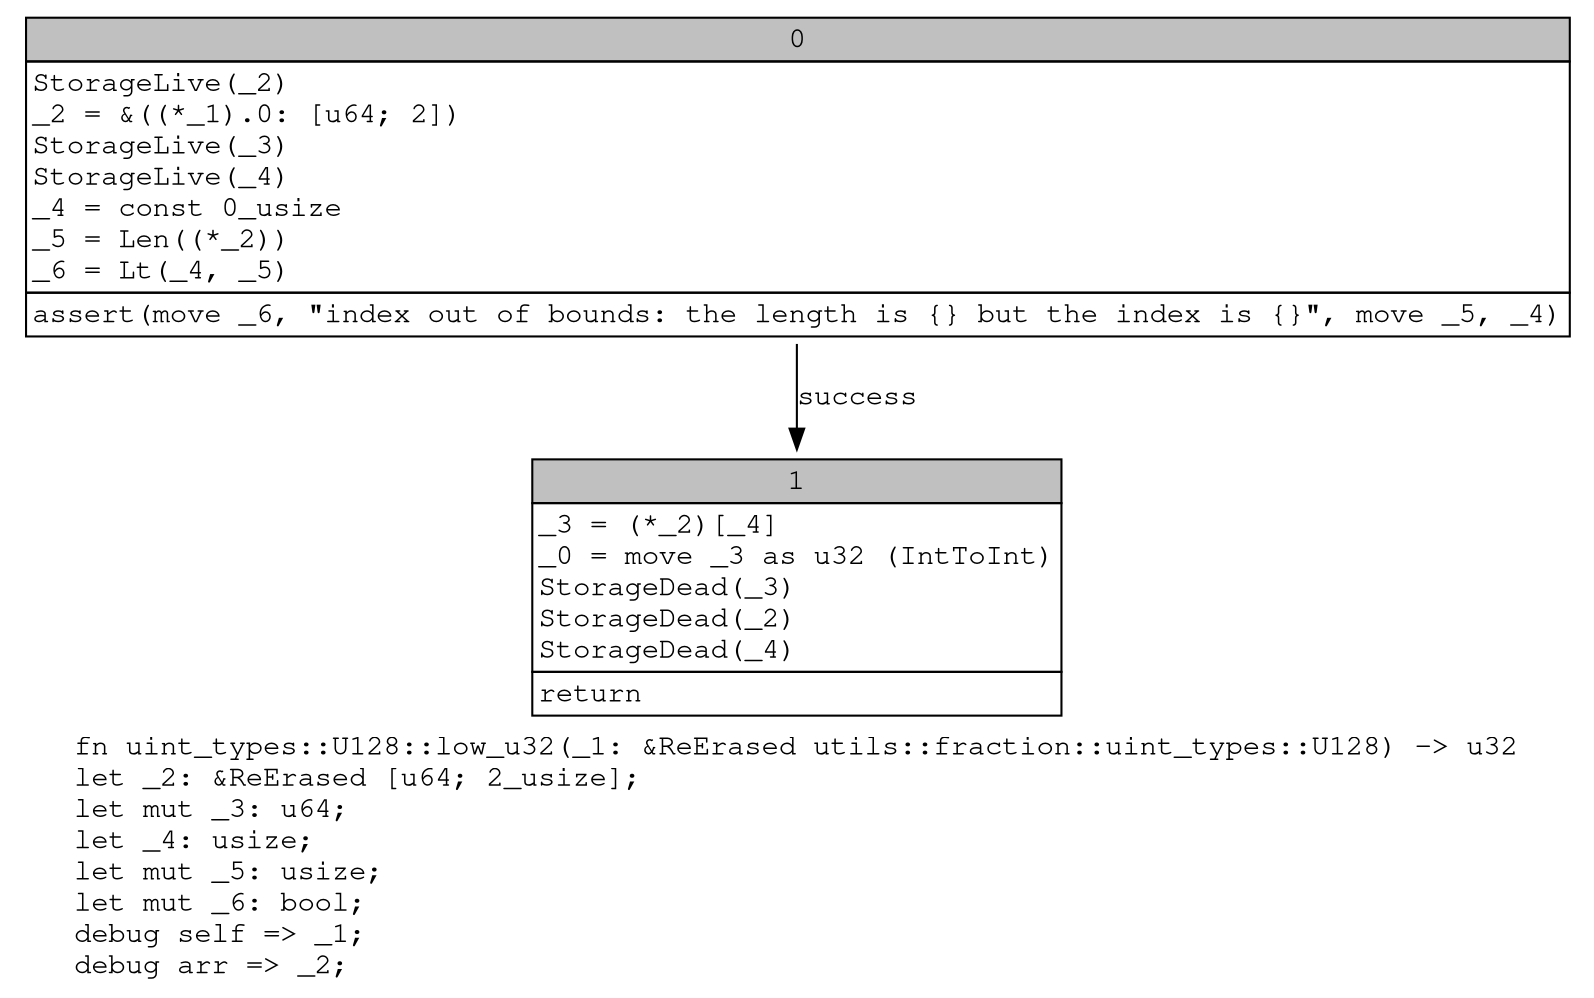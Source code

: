 digraph Mir_0_11866 {
    graph [fontname="Courier, monospace"];
    node [fontname="Courier, monospace"];
    edge [fontname="Courier, monospace"];
    label=<fn uint_types::U128::low_u32(_1: &amp;ReErased utils::fraction::uint_types::U128) -&gt; u32<br align="left"/>let _2: &amp;ReErased [u64; 2_usize];<br align="left"/>let mut _3: u64;<br align="left"/>let _4: usize;<br align="left"/>let mut _5: usize;<br align="left"/>let mut _6: bool;<br align="left"/>debug self =&gt; _1;<br align="left"/>debug arr =&gt; _2;<br align="left"/>>;
    bb0__0_11866 [shape="none", label=<<table border="0" cellborder="1" cellspacing="0"><tr><td bgcolor="gray" align="center" colspan="1">0</td></tr><tr><td align="left" balign="left">StorageLive(_2)<br/>_2 = &amp;((*_1).0: [u64; 2])<br/>StorageLive(_3)<br/>StorageLive(_4)<br/>_4 = const 0_usize<br/>_5 = Len((*_2))<br/>_6 = Lt(_4, _5)<br/></td></tr><tr><td align="left">assert(move _6, &quot;index out of bounds: the length is {} but the index is {}&quot;, move _5, _4)</td></tr></table>>];
    bb1__0_11866 [shape="none", label=<<table border="0" cellborder="1" cellspacing="0"><tr><td bgcolor="gray" align="center" colspan="1">1</td></tr><tr><td align="left" balign="left">_3 = (*_2)[_4]<br/>_0 = move _3 as u32 (IntToInt)<br/>StorageDead(_3)<br/>StorageDead(_2)<br/>StorageDead(_4)<br/></td></tr><tr><td align="left">return</td></tr></table>>];
    bb0__0_11866 -> bb1__0_11866 [label="success"];
}
